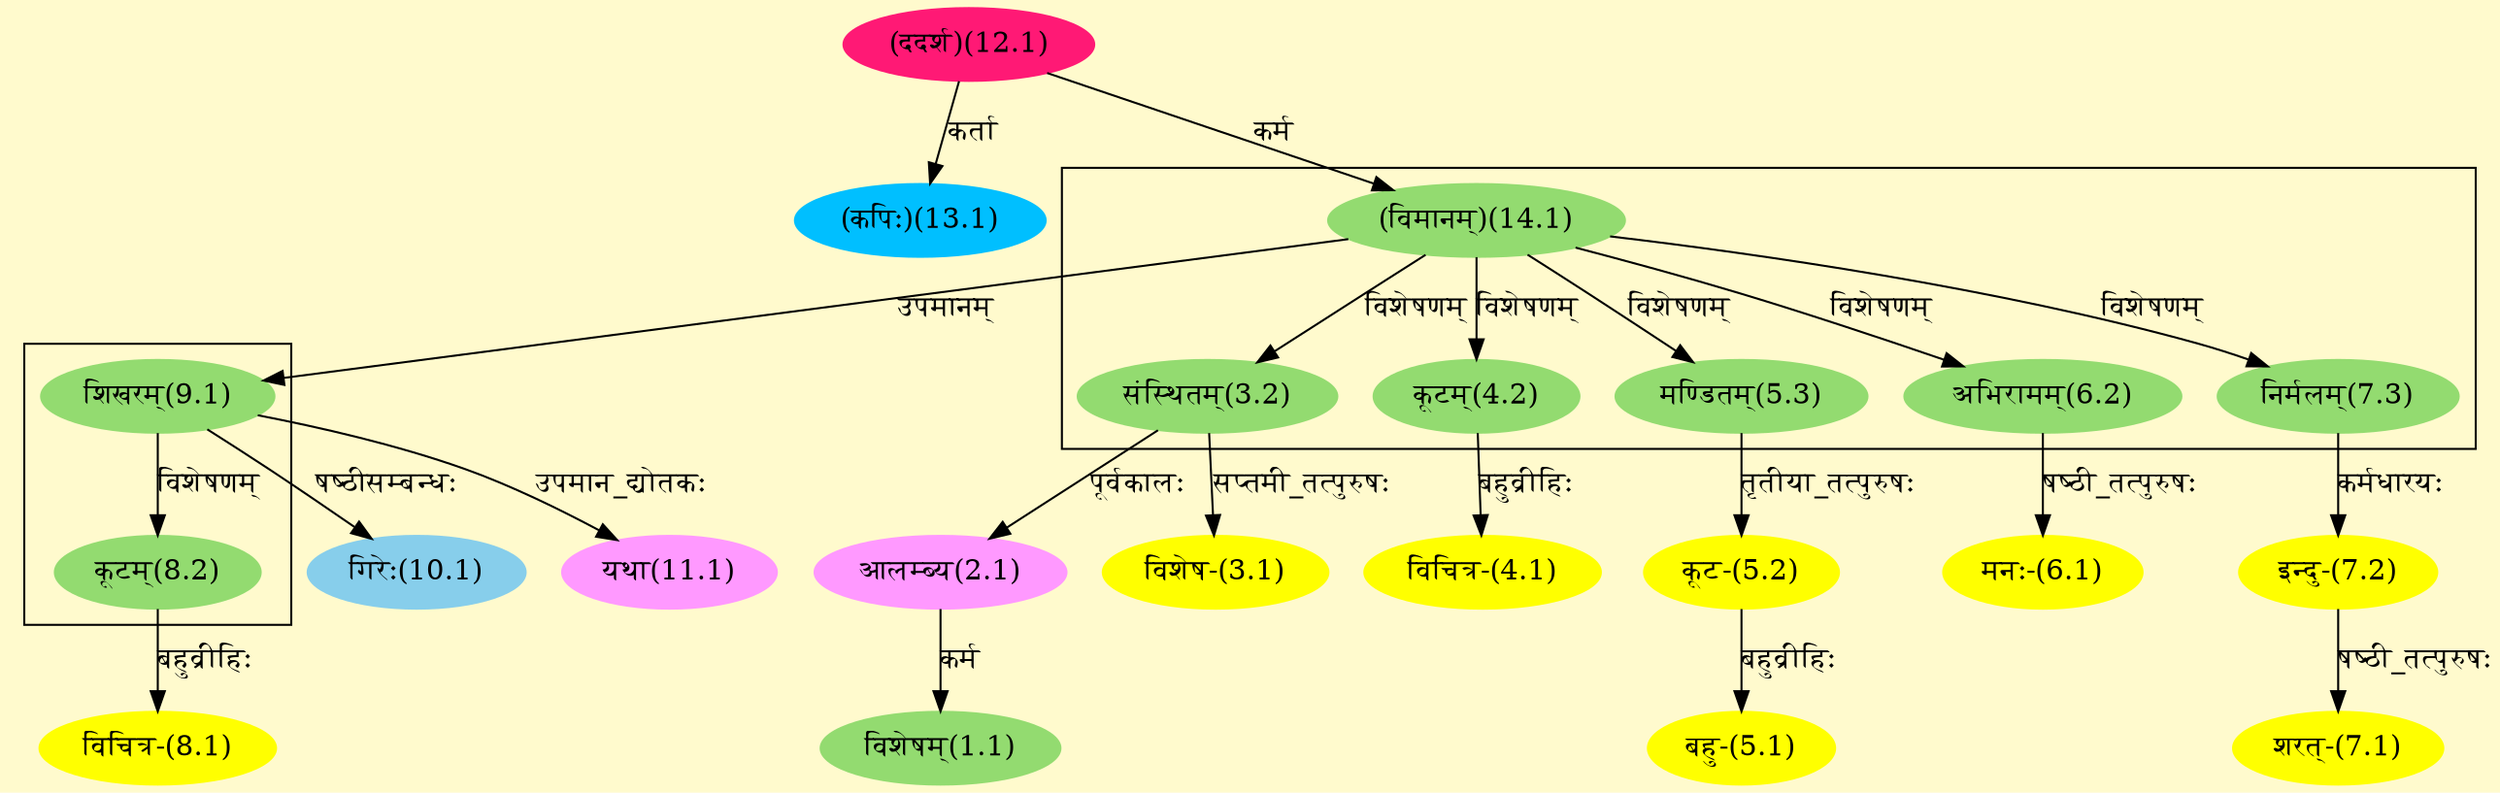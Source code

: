 digraph G{
rankdir=BT;
 compound=true;
 bgcolor="lemonchiffon1";

subgraph cluster_1{
Node3_2 [style=filled, color="#93DB70" label = "संस्थितम्(3.2)"]
Node14_1 [style=filled, color="#93DB70" label = "(विमानम्)(14.1)"]
Node4_2 [style=filled, color="#93DB70" label = "कूटम्(4.2)"]
Node5_3 [style=filled, color="#93DB70" label = "मण्डितम्(5.3)"]
Node6_2 [style=filled, color="#93DB70" label = "अभिरामम्(6.2)"]
Node7_3 [style=filled, color="#93DB70" label = "निर्मलम्(7.3)"]

}

subgraph cluster_2{
Node8_2 [style=filled, color="#93DB70" label = "कूटम्(8.2)"]
Node9_1 [style=filled, color="#93DB70" label = "शिखरम्(9.1)"]

}
Node1_1 [style=filled, color="#93DB70" label = "विशेषम्(1.1)"]
Node2_1 [style=filled, color="#FF99FF" label = "आलम्ब्य(2.1)"]
Node3_2 [style=filled, color="#93DB70" label = "संस्थितम्(3.2)"]
Node3_1 [style=filled, color="#FFFF00" label = "विशेष-(3.1)"]
Node4_1 [style=filled, color="#FFFF00" label = "विचित्र-(4.1)"]
Node4_2 [style=filled, color="#93DB70" label = "कूटम्(4.2)"]
Node5_1 [style=filled, color="#FFFF00" label = "बहु-(5.1)"]
Node5_2 [style=filled, color="#FFFF00" label = "कूट-(5.2)"]
Node5_3 [style=filled, color="#93DB70" label = "मण्डितम्(5.3)"]
Node6_1 [style=filled, color="#FFFF00" label = "मनः-(6.1)"]
Node6_2 [style=filled, color="#93DB70" label = "अभिरामम्(6.2)"]
Node7_1 [style=filled, color="#FFFF00" label = "शरत्-(7.1)"]
Node7_2 [style=filled, color="#FFFF00" label = "इन्दु-(7.2)"]
Node7_3 [style=filled, color="#93DB70" label = "निर्मलम्(7.3)"]
Node8_1 [style=filled, color="#FFFF00" label = "विचित्र-(8.1)"]
Node8_2 [style=filled, color="#93DB70" label = "कूटम्(8.2)"]
Node9_1 [style=filled, color="#93DB70" label = "शिखरम्(9.1)"]
Node14_1 [style=filled, color="#93DB70" label = "(विमानम्)(14.1)"]
Node10_1 [style=filled, color="#87CEEB" label = "गिरेः(10.1)"]
Node11_1 [style=filled, color="#FF99FF" label = "यथा(11.1)"]
Node12_1 [style=filled, color="#FF1975" label = "(ददर्श)(12.1)"]
Node [style=filled, color="" label = "()"]
Node13_1 [style=filled, color="#00BFFF" label = "(कपिः)(13.1)"]
/* Start of Relations section */

Node1_1 -> Node2_1 [  label="कर्म"  dir="back" ]
Node2_1 -> Node3_2 [  label="पूर्वकालः"  dir="back" ]
Node3_1 -> Node3_2 [  label="सप्तमी_तत्पुरुषः"  dir="back" ]
Node3_2 -> Node14_1 [  label="विशेषणम्"  dir="back" ]
Node4_1 -> Node4_2 [  label="बहुव्रीहिः"  dir="back" ]
Node4_2 -> Node14_1 [  label="विशेषणम्"  dir="back" ]
Node5_1 -> Node5_2 [  label="बहुव्रीहिः"  dir="back" ]
Node5_2 -> Node5_3 [  label="तृतीया_तत्पुरुषः"  dir="back" ]
Node5_3 -> Node14_1 [  label="विशेषणम्"  dir="back" ]
Node6_1 -> Node6_2 [  label="षष्ठी_तत्पुरुषः"  dir="back" ]
Node6_2 -> Node14_1 [  label="विशेषणम्"  dir="back" ]
Node7_1 -> Node7_2 [  label="षष्ठी_तत्पुरुषः"  dir="back" ]
Node7_2 -> Node7_3 [  label="कर्मधारयः"  dir="back" ]
Node7_3 -> Node14_1 [  label="विशेषणम्"  dir="back" ]
Node8_1 -> Node8_2 [  label="बहुव्रीहिः"  dir="back" ]
Node8_2 -> Node9_1 [  label="विशेषणम्"  dir="back" ]
Node9_1 -> Node14_1 [  label="उपमानम्"  dir="back" ]
Node10_1 -> Node9_1 [  label="षष्ठीसम्बन्धः"  dir="back" ]
Node11_1 -> Node9_1 [  label="उपमान_द्योतकः"  dir="back" ]
Node13_1 -> Node12_1 [  label="कर्ता"  dir="back" ]
Node14_1 -> Node12_1 [  label="कर्म"  dir="back" ]
}

